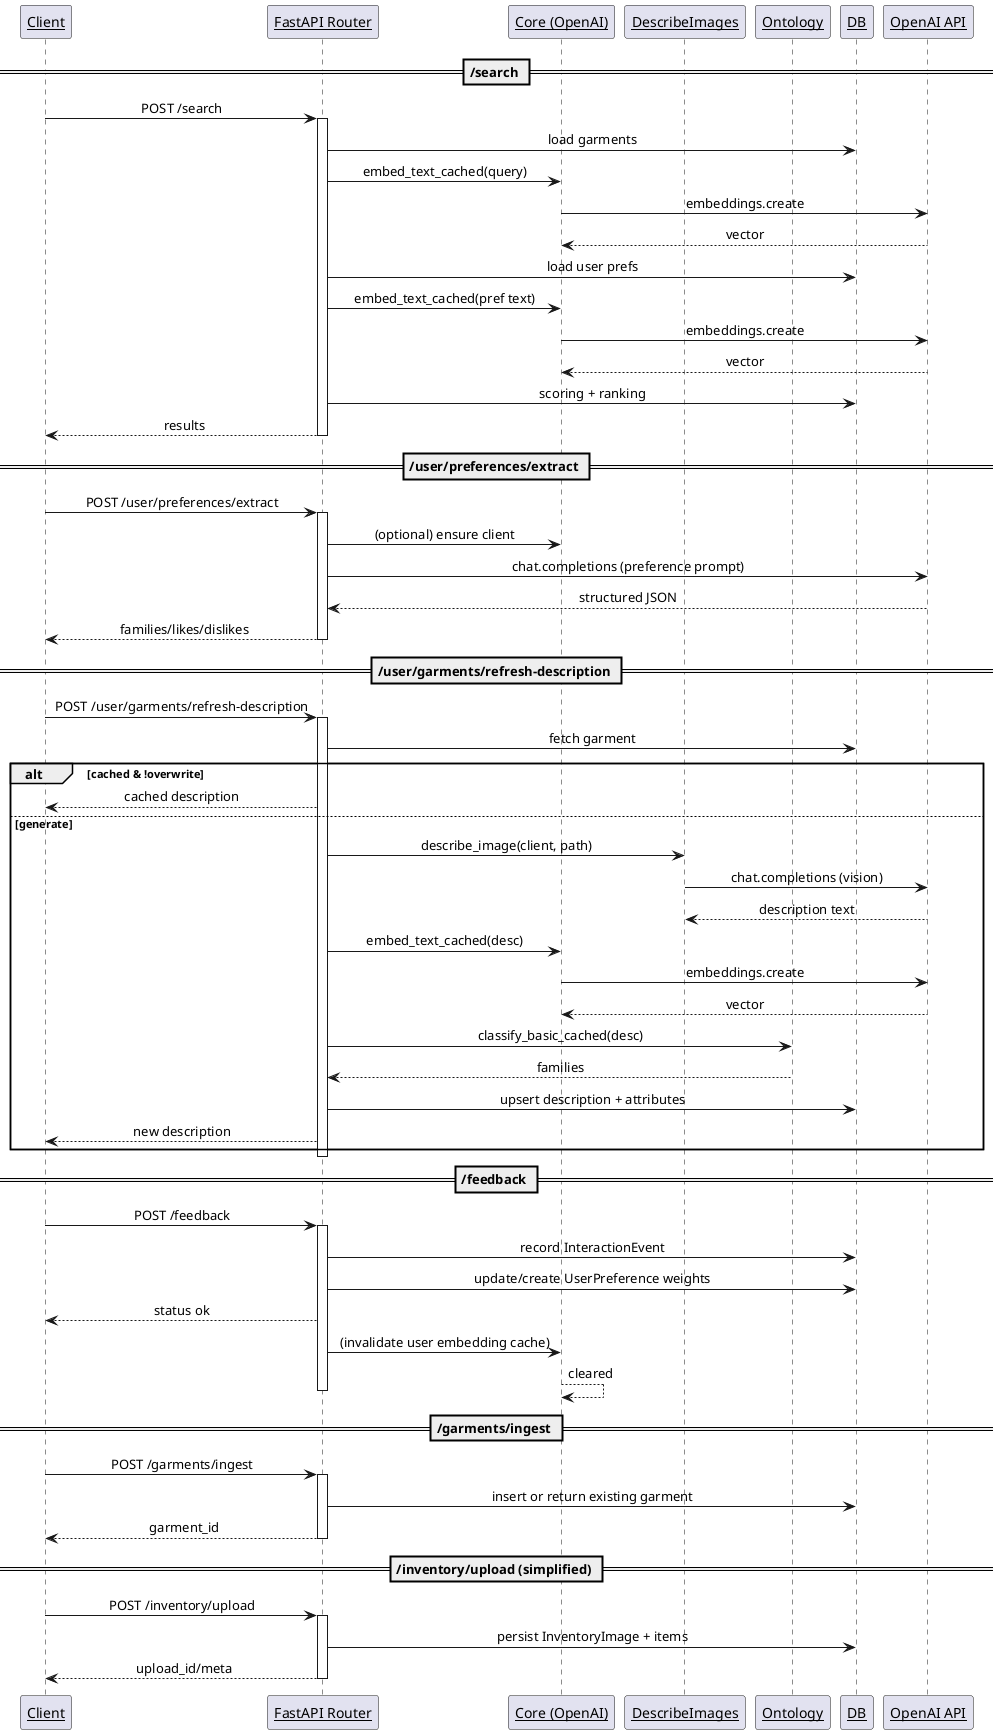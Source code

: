 @startuml Endpoint Sequences
' Global skinparams
skinparam sequenceArrowThickness 1
skinparam sequenceParticipant underline
skinparam sequenceMessageAlign center

' Participants reused across sequences
participant Client
participant "FastAPI Router" as Router
participant "Core (OpenAI)" as Core
participant "DescribeImages" as DescribeImages
participant "Ontology" as Ontology
participant "DB" as DB
participant "OpenAI API" as OpenAI

== /search ==
Client->Router: POST /search
activate Router
Router->DB: load garments
Router->Core: embed_text_cached(query)
Core->OpenAI: embeddings.create
OpenAI-->Core: vector
Router->DB: load user prefs
Router->Core: embed_text_cached(pref text)
Core->OpenAI: embeddings.create
OpenAI-->Core: vector
Router->DB: scoring + ranking
Router-->Client: results
deactivate Router

== /user/preferences/extract ==
Client->Router: POST /user/preferences/extract
activate Router
Router->Core: (optional) ensure client
Router->OpenAI: chat.completions (preference prompt)
OpenAI-->Router: structured JSON
Router-->Client: families/likes/dislikes
deactivate Router

== /user/garments/refresh-description ==
Client->Router: POST /user/garments/refresh-description
activate Router
Router->DB: fetch garment
alt cached & !overwrite
  Router-->Client: cached description
else generate
  Router->DescribeImages: describe_image(client, path)
  DescribeImages->OpenAI: chat.completions (vision)
  OpenAI-->DescribeImages: description text
  Router->Core: embed_text_cached(desc)
  Core->OpenAI: embeddings.create
  OpenAI-->Core: vector
  Router->Ontology: classify_basic_cached(desc)
  Ontology-->Router: families
  Router->DB: upsert description + attributes
  Router-->Client: new description
end
deactivate Router

== /feedback ==
Client->Router: POST /feedback
activate Router
Router->DB: record InteractionEvent
Router->DB: update/create UserPreference weights
Router-->Client: status ok
Router->Core: (invalidate user embedding cache)
Core-->Core: cleared
deactivate Router

== /garments/ingest ==
Client->Router: POST /garments/ingest
activate Router
Router->DB: insert or return existing garment
Router-->Client: garment_id
Deactivate Router

== /inventory/upload (simplified) ==
Client->Router: POST /inventory/upload
activate Router
Router->DB: persist InventoryImage + items
Router-->Client: upload_id/meta
Deactivate Router

@enduml

